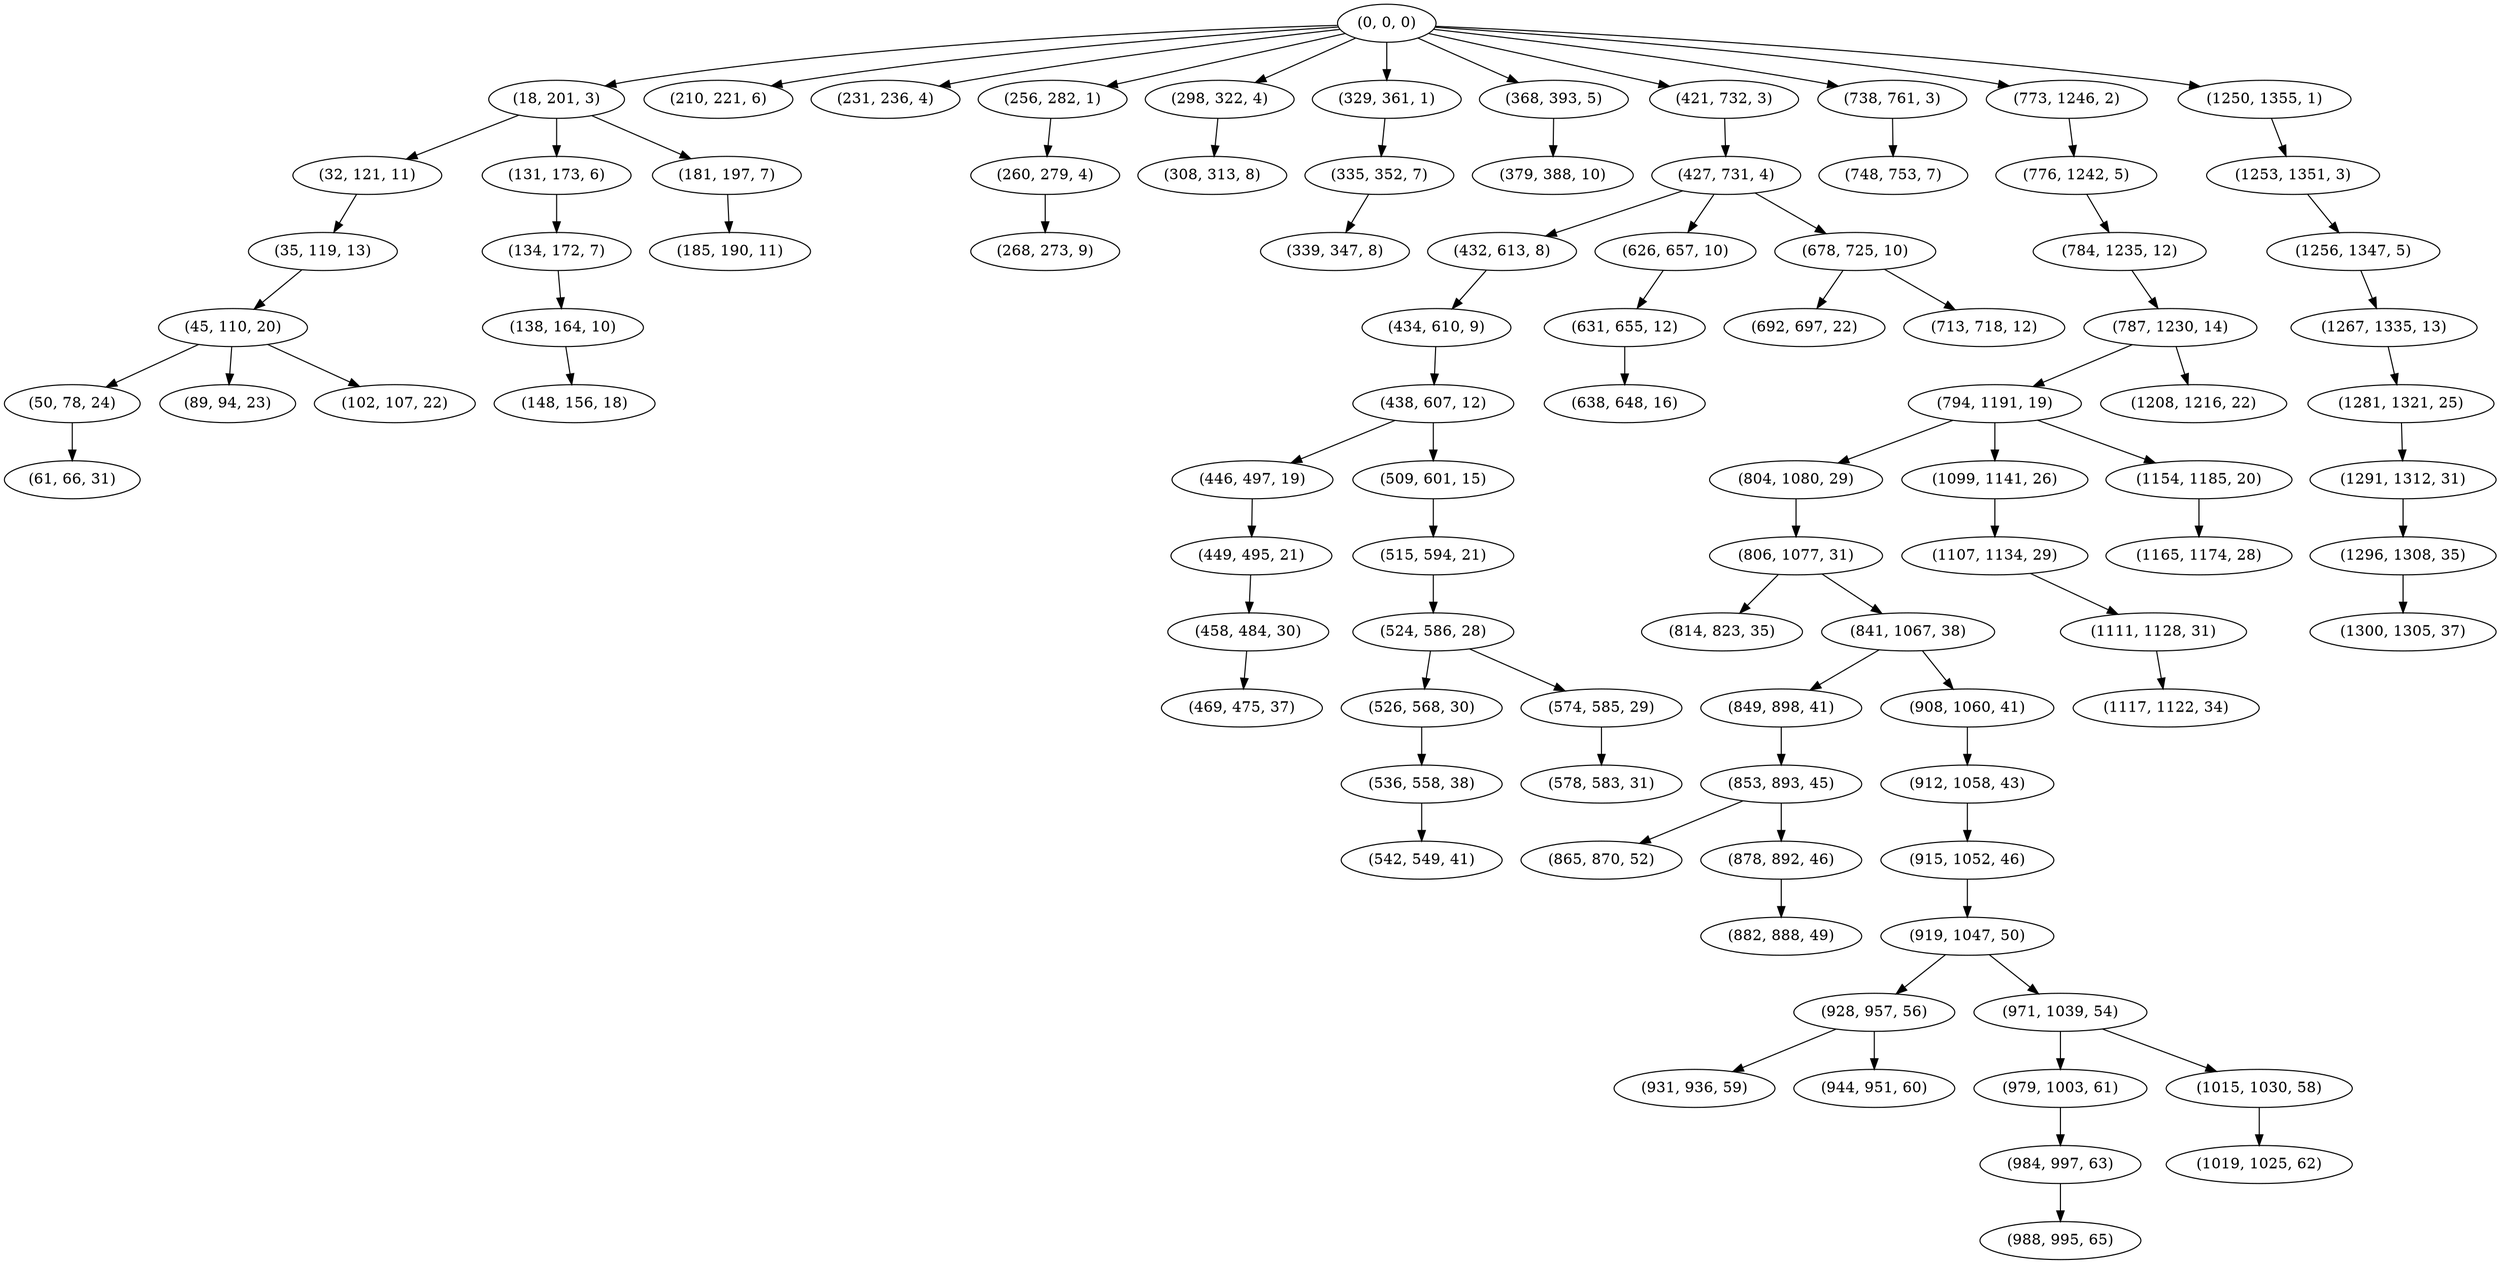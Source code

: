 digraph tree {
    "(0, 0, 0)";
    "(18, 201, 3)";
    "(32, 121, 11)";
    "(35, 119, 13)";
    "(45, 110, 20)";
    "(50, 78, 24)";
    "(61, 66, 31)";
    "(89, 94, 23)";
    "(102, 107, 22)";
    "(131, 173, 6)";
    "(134, 172, 7)";
    "(138, 164, 10)";
    "(148, 156, 18)";
    "(181, 197, 7)";
    "(185, 190, 11)";
    "(210, 221, 6)";
    "(231, 236, 4)";
    "(256, 282, 1)";
    "(260, 279, 4)";
    "(268, 273, 9)";
    "(298, 322, 4)";
    "(308, 313, 8)";
    "(329, 361, 1)";
    "(335, 352, 7)";
    "(339, 347, 8)";
    "(368, 393, 5)";
    "(379, 388, 10)";
    "(421, 732, 3)";
    "(427, 731, 4)";
    "(432, 613, 8)";
    "(434, 610, 9)";
    "(438, 607, 12)";
    "(446, 497, 19)";
    "(449, 495, 21)";
    "(458, 484, 30)";
    "(469, 475, 37)";
    "(509, 601, 15)";
    "(515, 594, 21)";
    "(524, 586, 28)";
    "(526, 568, 30)";
    "(536, 558, 38)";
    "(542, 549, 41)";
    "(574, 585, 29)";
    "(578, 583, 31)";
    "(626, 657, 10)";
    "(631, 655, 12)";
    "(638, 648, 16)";
    "(678, 725, 10)";
    "(692, 697, 22)";
    "(713, 718, 12)";
    "(738, 761, 3)";
    "(748, 753, 7)";
    "(773, 1246, 2)";
    "(776, 1242, 5)";
    "(784, 1235, 12)";
    "(787, 1230, 14)";
    "(794, 1191, 19)";
    "(804, 1080, 29)";
    "(806, 1077, 31)";
    "(814, 823, 35)";
    "(841, 1067, 38)";
    "(849, 898, 41)";
    "(853, 893, 45)";
    "(865, 870, 52)";
    "(878, 892, 46)";
    "(882, 888, 49)";
    "(908, 1060, 41)";
    "(912, 1058, 43)";
    "(915, 1052, 46)";
    "(919, 1047, 50)";
    "(928, 957, 56)";
    "(931, 936, 59)";
    "(944, 951, 60)";
    "(971, 1039, 54)";
    "(979, 1003, 61)";
    "(984, 997, 63)";
    "(988, 995, 65)";
    "(1015, 1030, 58)";
    "(1019, 1025, 62)";
    "(1099, 1141, 26)";
    "(1107, 1134, 29)";
    "(1111, 1128, 31)";
    "(1117, 1122, 34)";
    "(1154, 1185, 20)";
    "(1165, 1174, 28)";
    "(1208, 1216, 22)";
    "(1250, 1355, 1)";
    "(1253, 1351, 3)";
    "(1256, 1347, 5)";
    "(1267, 1335, 13)";
    "(1281, 1321, 25)";
    "(1291, 1312, 31)";
    "(1296, 1308, 35)";
    "(1300, 1305, 37)";
    "(0, 0, 0)" -> "(18, 201, 3)";
    "(0, 0, 0)" -> "(210, 221, 6)";
    "(0, 0, 0)" -> "(231, 236, 4)";
    "(0, 0, 0)" -> "(256, 282, 1)";
    "(0, 0, 0)" -> "(298, 322, 4)";
    "(0, 0, 0)" -> "(329, 361, 1)";
    "(0, 0, 0)" -> "(368, 393, 5)";
    "(0, 0, 0)" -> "(421, 732, 3)";
    "(0, 0, 0)" -> "(738, 761, 3)";
    "(0, 0, 0)" -> "(773, 1246, 2)";
    "(0, 0, 0)" -> "(1250, 1355, 1)";
    "(18, 201, 3)" -> "(32, 121, 11)";
    "(18, 201, 3)" -> "(131, 173, 6)";
    "(18, 201, 3)" -> "(181, 197, 7)";
    "(32, 121, 11)" -> "(35, 119, 13)";
    "(35, 119, 13)" -> "(45, 110, 20)";
    "(45, 110, 20)" -> "(50, 78, 24)";
    "(45, 110, 20)" -> "(89, 94, 23)";
    "(45, 110, 20)" -> "(102, 107, 22)";
    "(50, 78, 24)" -> "(61, 66, 31)";
    "(131, 173, 6)" -> "(134, 172, 7)";
    "(134, 172, 7)" -> "(138, 164, 10)";
    "(138, 164, 10)" -> "(148, 156, 18)";
    "(181, 197, 7)" -> "(185, 190, 11)";
    "(256, 282, 1)" -> "(260, 279, 4)";
    "(260, 279, 4)" -> "(268, 273, 9)";
    "(298, 322, 4)" -> "(308, 313, 8)";
    "(329, 361, 1)" -> "(335, 352, 7)";
    "(335, 352, 7)" -> "(339, 347, 8)";
    "(368, 393, 5)" -> "(379, 388, 10)";
    "(421, 732, 3)" -> "(427, 731, 4)";
    "(427, 731, 4)" -> "(432, 613, 8)";
    "(427, 731, 4)" -> "(626, 657, 10)";
    "(427, 731, 4)" -> "(678, 725, 10)";
    "(432, 613, 8)" -> "(434, 610, 9)";
    "(434, 610, 9)" -> "(438, 607, 12)";
    "(438, 607, 12)" -> "(446, 497, 19)";
    "(438, 607, 12)" -> "(509, 601, 15)";
    "(446, 497, 19)" -> "(449, 495, 21)";
    "(449, 495, 21)" -> "(458, 484, 30)";
    "(458, 484, 30)" -> "(469, 475, 37)";
    "(509, 601, 15)" -> "(515, 594, 21)";
    "(515, 594, 21)" -> "(524, 586, 28)";
    "(524, 586, 28)" -> "(526, 568, 30)";
    "(524, 586, 28)" -> "(574, 585, 29)";
    "(526, 568, 30)" -> "(536, 558, 38)";
    "(536, 558, 38)" -> "(542, 549, 41)";
    "(574, 585, 29)" -> "(578, 583, 31)";
    "(626, 657, 10)" -> "(631, 655, 12)";
    "(631, 655, 12)" -> "(638, 648, 16)";
    "(678, 725, 10)" -> "(692, 697, 22)";
    "(678, 725, 10)" -> "(713, 718, 12)";
    "(738, 761, 3)" -> "(748, 753, 7)";
    "(773, 1246, 2)" -> "(776, 1242, 5)";
    "(776, 1242, 5)" -> "(784, 1235, 12)";
    "(784, 1235, 12)" -> "(787, 1230, 14)";
    "(787, 1230, 14)" -> "(794, 1191, 19)";
    "(787, 1230, 14)" -> "(1208, 1216, 22)";
    "(794, 1191, 19)" -> "(804, 1080, 29)";
    "(794, 1191, 19)" -> "(1099, 1141, 26)";
    "(794, 1191, 19)" -> "(1154, 1185, 20)";
    "(804, 1080, 29)" -> "(806, 1077, 31)";
    "(806, 1077, 31)" -> "(814, 823, 35)";
    "(806, 1077, 31)" -> "(841, 1067, 38)";
    "(841, 1067, 38)" -> "(849, 898, 41)";
    "(841, 1067, 38)" -> "(908, 1060, 41)";
    "(849, 898, 41)" -> "(853, 893, 45)";
    "(853, 893, 45)" -> "(865, 870, 52)";
    "(853, 893, 45)" -> "(878, 892, 46)";
    "(878, 892, 46)" -> "(882, 888, 49)";
    "(908, 1060, 41)" -> "(912, 1058, 43)";
    "(912, 1058, 43)" -> "(915, 1052, 46)";
    "(915, 1052, 46)" -> "(919, 1047, 50)";
    "(919, 1047, 50)" -> "(928, 957, 56)";
    "(919, 1047, 50)" -> "(971, 1039, 54)";
    "(928, 957, 56)" -> "(931, 936, 59)";
    "(928, 957, 56)" -> "(944, 951, 60)";
    "(971, 1039, 54)" -> "(979, 1003, 61)";
    "(971, 1039, 54)" -> "(1015, 1030, 58)";
    "(979, 1003, 61)" -> "(984, 997, 63)";
    "(984, 997, 63)" -> "(988, 995, 65)";
    "(1015, 1030, 58)" -> "(1019, 1025, 62)";
    "(1099, 1141, 26)" -> "(1107, 1134, 29)";
    "(1107, 1134, 29)" -> "(1111, 1128, 31)";
    "(1111, 1128, 31)" -> "(1117, 1122, 34)";
    "(1154, 1185, 20)" -> "(1165, 1174, 28)";
    "(1250, 1355, 1)" -> "(1253, 1351, 3)";
    "(1253, 1351, 3)" -> "(1256, 1347, 5)";
    "(1256, 1347, 5)" -> "(1267, 1335, 13)";
    "(1267, 1335, 13)" -> "(1281, 1321, 25)";
    "(1281, 1321, 25)" -> "(1291, 1312, 31)";
    "(1291, 1312, 31)" -> "(1296, 1308, 35)";
    "(1296, 1308, 35)" -> "(1300, 1305, 37)";
}
